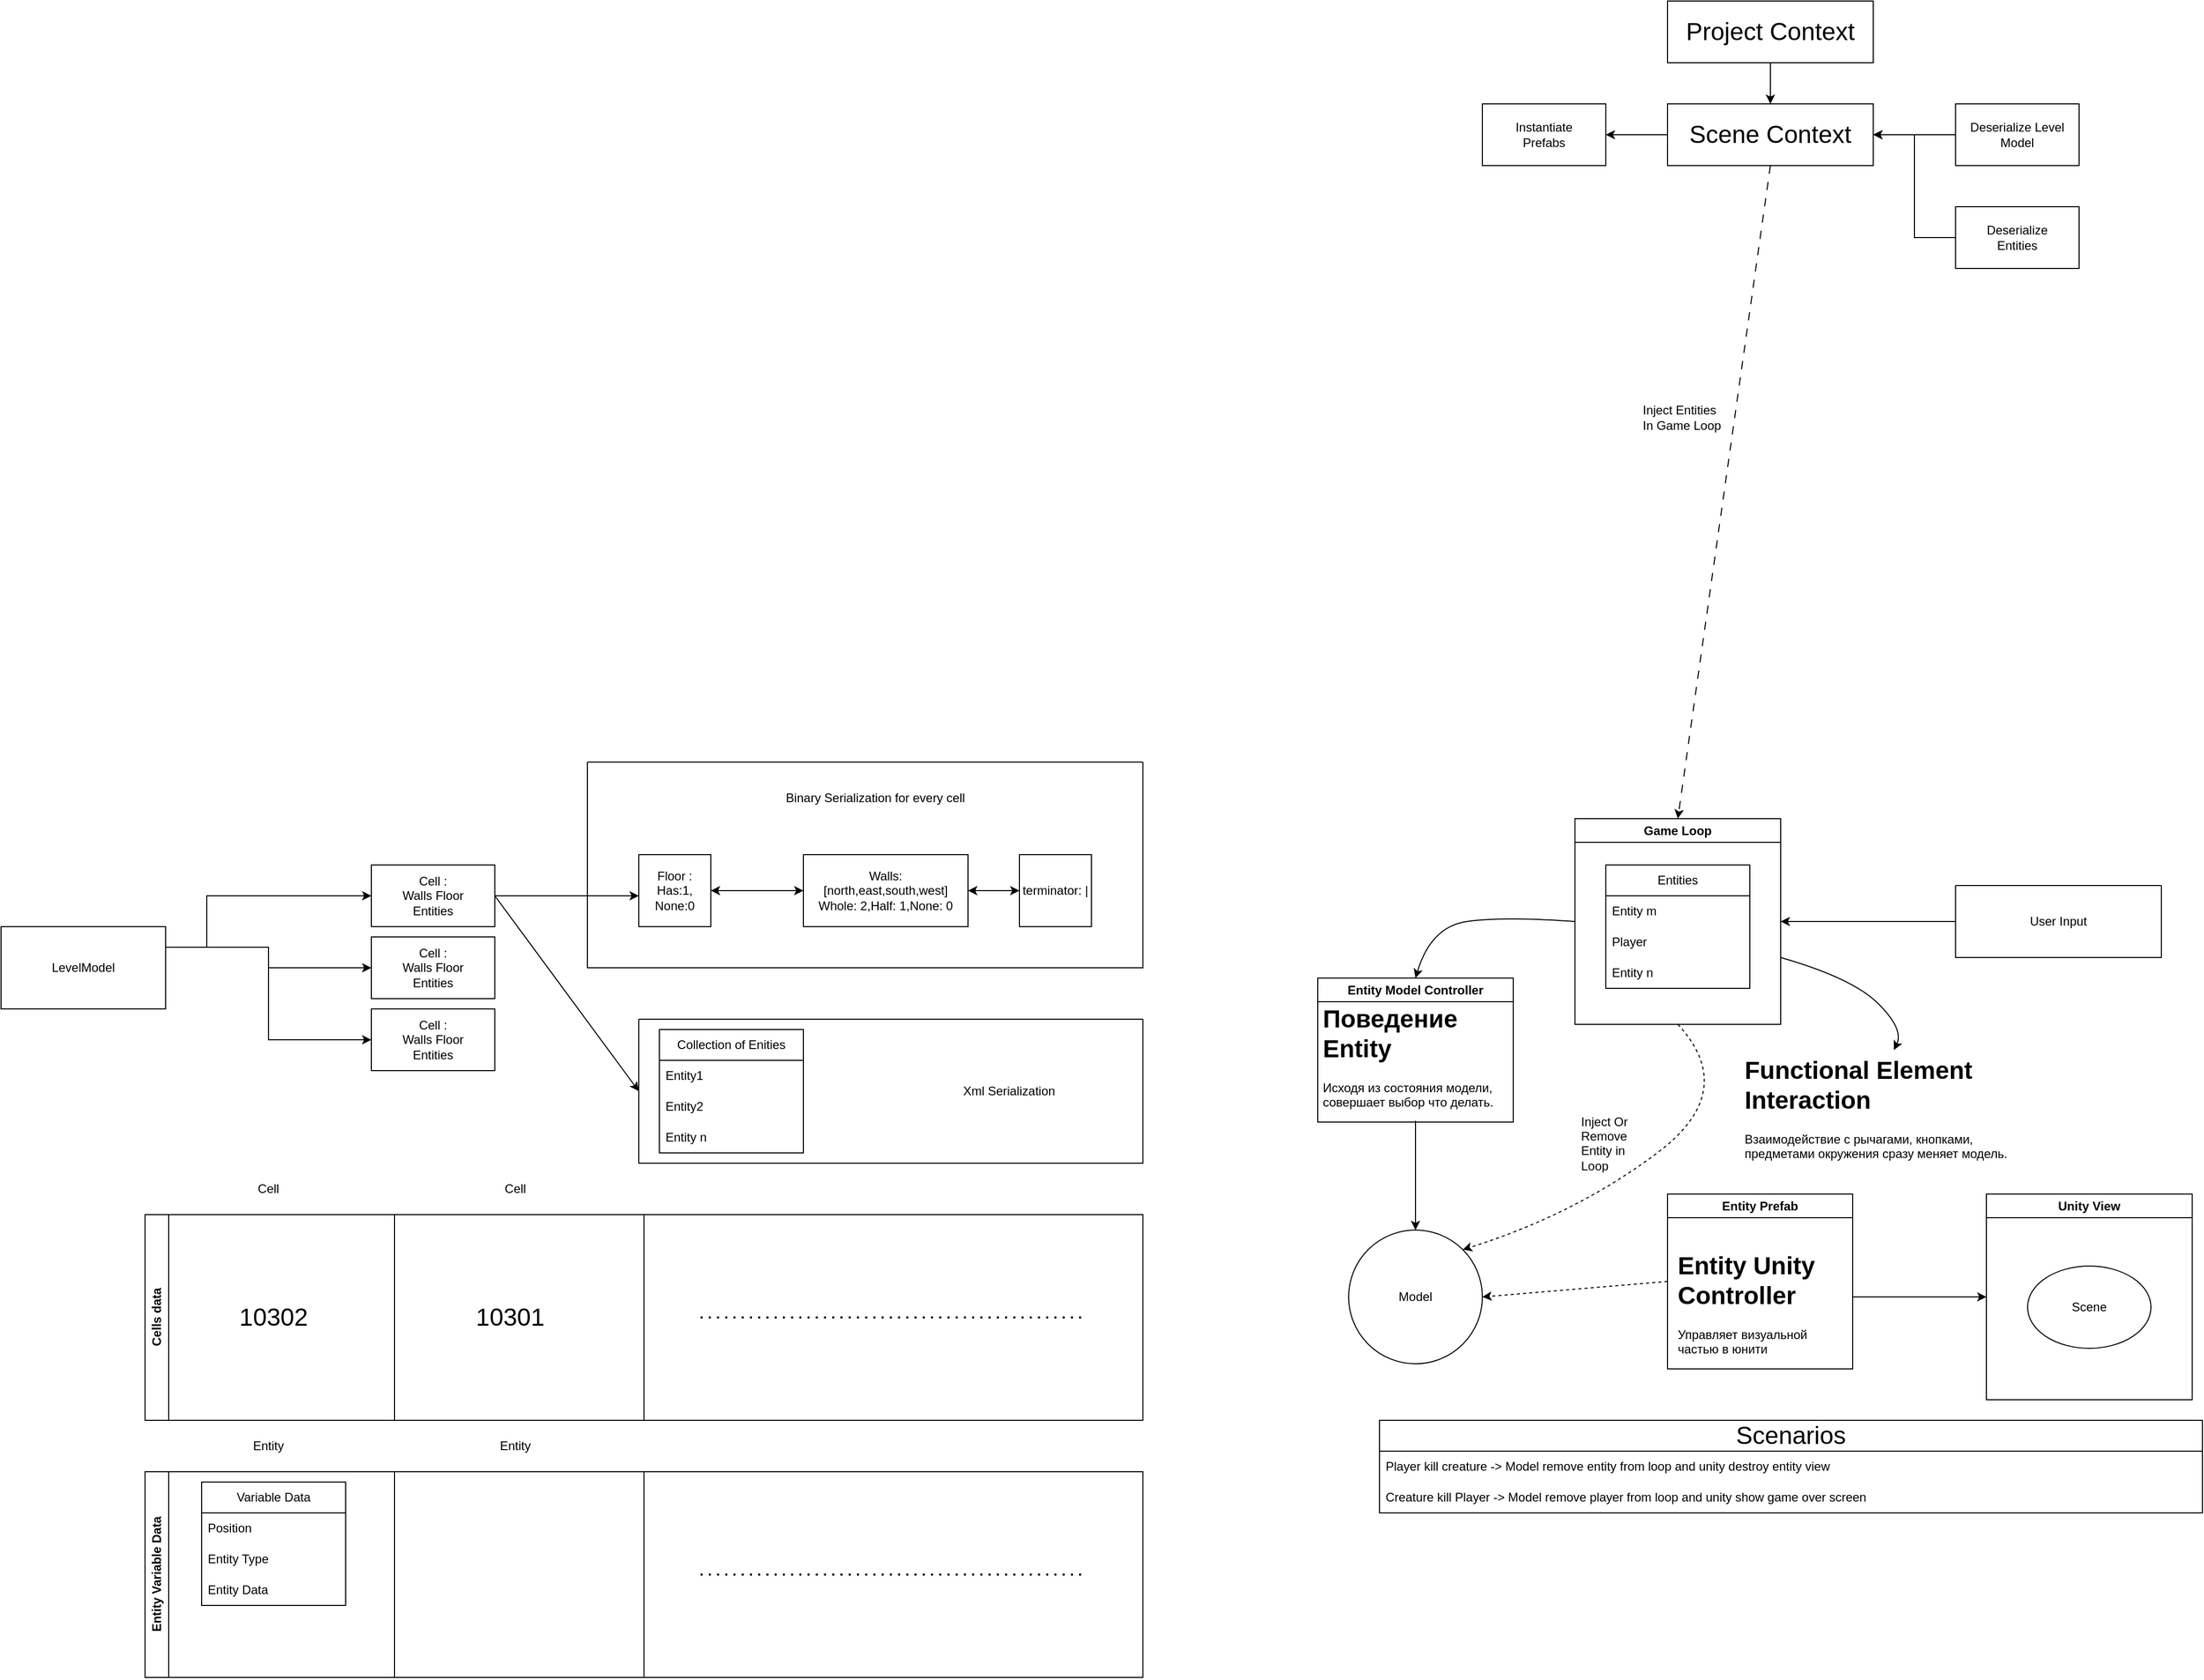 <mxfile version="21.6.1" type="device">
  <diagram name="Page-1" id="58cdce13-f638-feb5-8d6f-7d28b1aa9fa0">
    <mxGraphModel dx="1375" dy="1978" grid="1" gridSize="10" guides="1" tooltips="1" connect="1" arrows="1" fold="1" page="1" pageScale="1" pageWidth="1100" pageHeight="850" background="none" math="0" shadow="0">
      <root>
        <mxCell id="0" />
        <mxCell id="1" parent="0" />
        <mxCell id="DIWdCTv0tTlez8iICaOq-4" style="edgeStyle=orthogonalEdgeStyle;rounded=0;orthogonalLoop=1;jettySize=auto;html=1;exitX=1;exitY=0.25;exitDx=0;exitDy=0;" edge="1" parent="1" source="DIWdCTv0tTlez8iICaOq-1">
          <mxGeometry relative="1" as="geometry">
            <mxPoint x="380" y="50" as="targetPoint" />
            <Array as="points">
              <mxPoint x="220" y="100" />
              <mxPoint x="220" y="50" />
            </Array>
          </mxGeometry>
        </mxCell>
        <mxCell id="DIWdCTv0tTlez8iICaOq-12" style="edgeStyle=orthogonalEdgeStyle;rounded=0;orthogonalLoop=1;jettySize=auto;html=1;exitX=1;exitY=0.25;exitDx=0;exitDy=0;entryX=0;entryY=0.5;entryDx=0;entryDy=0;" edge="1" parent="1" source="DIWdCTv0tTlez8iICaOq-1" target="DIWdCTv0tTlez8iICaOq-7">
          <mxGeometry relative="1" as="geometry">
            <Array as="points">
              <mxPoint x="280" y="100" />
              <mxPoint x="280" y="120" />
            </Array>
          </mxGeometry>
        </mxCell>
        <mxCell id="DIWdCTv0tTlez8iICaOq-13" style="edgeStyle=orthogonalEdgeStyle;rounded=0;orthogonalLoop=1;jettySize=auto;html=1;exitX=1;exitY=0.25;exitDx=0;exitDy=0;entryX=0;entryY=0.5;entryDx=0;entryDy=0;" edge="1" parent="1" source="DIWdCTv0tTlez8iICaOq-1" target="DIWdCTv0tTlez8iICaOq-9">
          <mxGeometry relative="1" as="geometry" />
        </mxCell>
        <mxCell id="DIWdCTv0tTlez8iICaOq-1" value="" style="rounded=0;whiteSpace=wrap;html=1;" vertex="1" parent="1">
          <mxGeometry x="20" y="80" width="160" height="80" as="geometry" />
        </mxCell>
        <mxCell id="DIWdCTv0tTlez8iICaOq-2" value="LevelModel" style="text;html=1;strokeColor=none;fillColor=none;align=center;verticalAlign=middle;whiteSpace=wrap;rounded=0;" vertex="1" parent="1">
          <mxGeometry x="70" y="105" width="60" height="30" as="geometry" />
        </mxCell>
        <mxCell id="DIWdCTv0tTlez8iICaOq-14" style="edgeStyle=orthogonalEdgeStyle;rounded=0;orthogonalLoop=1;jettySize=auto;html=1;exitX=1;exitY=0.5;exitDx=0;exitDy=0;" edge="1" parent="1" source="DIWdCTv0tTlez8iICaOq-5">
          <mxGeometry relative="1" as="geometry">
            <mxPoint x="640" y="50" as="targetPoint" />
          </mxGeometry>
        </mxCell>
        <mxCell id="DIWdCTv0tTlez8iICaOq-5" value="" style="rounded=0;whiteSpace=wrap;html=1;" vertex="1" parent="1">
          <mxGeometry x="380" y="20" width="120" height="60" as="geometry" />
        </mxCell>
        <mxCell id="DIWdCTv0tTlez8iICaOq-6" value="Cell : &lt;br&gt;Walls Floor Entities" style="text;html=1;strokeColor=none;fillColor=none;align=center;verticalAlign=middle;whiteSpace=wrap;rounded=0;" vertex="1" parent="1">
          <mxGeometry x="395" y="35" width="90" height="30" as="geometry" />
        </mxCell>
        <mxCell id="DIWdCTv0tTlez8iICaOq-7" value="" style="rounded=0;whiteSpace=wrap;html=1;" vertex="1" parent="1">
          <mxGeometry x="380" y="90" width="120" height="60" as="geometry" />
        </mxCell>
        <mxCell id="DIWdCTv0tTlez8iICaOq-9" value="" style="rounded=0;whiteSpace=wrap;html=1;" vertex="1" parent="1">
          <mxGeometry x="380" y="160" width="120" height="60" as="geometry" />
        </mxCell>
        <mxCell id="DIWdCTv0tTlez8iICaOq-15" value="" style="whiteSpace=wrap;html=1;aspect=fixed;" vertex="1" parent="1">
          <mxGeometry x="640" y="10" width="70" height="70" as="geometry" />
        </mxCell>
        <mxCell id="DIWdCTv0tTlez8iICaOq-16" value="Floor : &lt;br&gt;Has:1,&lt;br&gt;None:0" style="text;html=1;strokeColor=none;fillColor=none;align=center;verticalAlign=middle;whiteSpace=wrap;rounded=0;" vertex="1" parent="1">
          <mxGeometry x="645" y="20" width="60" height="50" as="geometry" />
        </mxCell>
        <mxCell id="DIWdCTv0tTlez8iICaOq-17" value="Cell :&lt;br style=&quot;border-color: var(--border-color);&quot;&gt;Walls Floor Entities" style="text;html=1;strokeColor=none;fillColor=none;align=center;verticalAlign=middle;whiteSpace=wrap;rounded=0;" vertex="1" parent="1">
          <mxGeometry x="395" y="105" width="90" height="30" as="geometry" />
        </mxCell>
        <mxCell id="DIWdCTv0tTlez8iICaOq-18" value="Cell :&lt;br style=&quot;border-color: var(--border-color);&quot;&gt;Walls Floor Entities" style="text;html=1;strokeColor=none;fillColor=none;align=center;verticalAlign=middle;whiteSpace=wrap;rounded=0;" vertex="1" parent="1">
          <mxGeometry x="395" y="175" width="90" height="30" as="geometry" />
        </mxCell>
        <mxCell id="DIWdCTv0tTlez8iICaOq-19" value="" style="endArrow=classic;startArrow=classic;html=1;rounded=0;exitX=1;exitY=0.5;exitDx=0;exitDy=0;" edge="1" parent="1" source="DIWdCTv0tTlez8iICaOq-15">
          <mxGeometry width="50" height="50" relative="1" as="geometry">
            <mxPoint x="680" y="250" as="sourcePoint" />
            <mxPoint x="800" y="45" as="targetPoint" />
          </mxGeometry>
        </mxCell>
        <mxCell id="DIWdCTv0tTlez8iICaOq-21" value="" style="rounded=0;whiteSpace=wrap;html=1;" vertex="1" parent="1">
          <mxGeometry x="800" y="10" width="160" height="70" as="geometry" />
        </mxCell>
        <mxCell id="DIWdCTv0tTlez8iICaOq-22" value="Walls:&lt;br style=&quot;border-color: var(--border-color);&quot;&gt;[north,east,south,west]&lt;br&gt;Whole: 2,Half: 1,None: 0" style="text;html=1;strokeColor=none;fillColor=none;align=center;verticalAlign=middle;whiteSpace=wrap;rounded=0;" vertex="1" parent="1">
          <mxGeometry x="805" y="20" width="150" height="50" as="geometry" />
        </mxCell>
        <mxCell id="DIWdCTv0tTlez8iICaOq-23" value="" style="endArrow=classic;startArrow=classic;html=1;rounded=0;exitX=1;exitY=0.5;exitDx=0;exitDy=0;" edge="1" parent="1" source="DIWdCTv0tTlez8iICaOq-21">
          <mxGeometry width="50" height="50" relative="1" as="geometry">
            <mxPoint x="710" y="250" as="sourcePoint" />
            <mxPoint x="1010" y="45" as="targetPoint" />
          </mxGeometry>
        </mxCell>
        <mxCell id="DIWdCTv0tTlez8iICaOq-24" value="terminator: |" style="whiteSpace=wrap;html=1;aspect=fixed;" vertex="1" parent="1">
          <mxGeometry x="1010" y="10" width="70" height="70" as="geometry" />
        </mxCell>
        <mxCell id="DIWdCTv0tTlez8iICaOq-26" value="" style="endArrow=classic;html=1;rounded=0;exitX=1;exitY=0.5;exitDx=0;exitDy=0;" edge="1" parent="1" source="DIWdCTv0tTlez8iICaOq-5">
          <mxGeometry width="50" height="50" relative="1" as="geometry">
            <mxPoint x="670" y="260" as="sourcePoint" />
            <mxPoint x="640" y="240" as="targetPoint" />
          </mxGeometry>
        </mxCell>
        <mxCell id="DIWdCTv0tTlez8iICaOq-28" value="" style="swimlane;startSize=0;" vertex="1" parent="1">
          <mxGeometry x="590" y="-80" width="540" height="200" as="geometry">
            <mxRectangle x="590" y="-80" width="50" height="40" as="alternateBounds" />
          </mxGeometry>
        </mxCell>
        <mxCell id="DIWdCTv0tTlez8iICaOq-32" value="Binary Serialization for every cell" style="text;html=1;strokeColor=none;fillColor=none;align=center;verticalAlign=middle;whiteSpace=wrap;rounded=0;" vertex="1" parent="DIWdCTv0tTlez8iICaOq-28">
          <mxGeometry x="170" y="20" width="220" height="30" as="geometry" />
        </mxCell>
        <mxCell id="DIWdCTv0tTlez8iICaOq-34" value="" style="swimlane;startSize=0;" vertex="1" parent="1">
          <mxGeometry x="640" y="170" width="490" height="140" as="geometry" />
        </mxCell>
        <mxCell id="DIWdCTv0tTlez8iICaOq-36" value="Collection of Enities" style="swimlane;fontStyle=0;childLayout=stackLayout;horizontal=1;startSize=30;horizontalStack=0;resizeParent=1;resizeParentMax=0;resizeLast=0;collapsible=1;marginBottom=0;whiteSpace=wrap;html=1;" vertex="1" parent="DIWdCTv0tTlez8iICaOq-34">
          <mxGeometry x="20" y="10" width="140" height="120" as="geometry" />
        </mxCell>
        <mxCell id="DIWdCTv0tTlez8iICaOq-37" value="Entity1" style="text;strokeColor=none;fillColor=none;align=left;verticalAlign=middle;spacingLeft=4;spacingRight=4;overflow=hidden;points=[[0,0.5],[1,0.5]];portConstraint=eastwest;rotatable=0;whiteSpace=wrap;html=1;" vertex="1" parent="DIWdCTv0tTlez8iICaOq-36">
          <mxGeometry y="30" width="140" height="30" as="geometry" />
        </mxCell>
        <mxCell id="DIWdCTv0tTlez8iICaOq-38" value="Entity2" style="text;strokeColor=none;fillColor=none;align=left;verticalAlign=middle;spacingLeft=4;spacingRight=4;overflow=hidden;points=[[0,0.5],[1,0.5]];portConstraint=eastwest;rotatable=0;whiteSpace=wrap;html=1;" vertex="1" parent="DIWdCTv0tTlez8iICaOq-36">
          <mxGeometry y="60" width="140" height="30" as="geometry" />
        </mxCell>
        <mxCell id="DIWdCTv0tTlez8iICaOq-39" value="Entity n" style="text;strokeColor=none;fillColor=none;align=left;verticalAlign=middle;spacingLeft=4;spacingRight=4;overflow=hidden;points=[[0,0.5],[1,0.5]];portConstraint=eastwest;rotatable=0;whiteSpace=wrap;html=1;" vertex="1" parent="DIWdCTv0tTlez8iICaOq-36">
          <mxGeometry y="90" width="140" height="30" as="geometry" />
        </mxCell>
        <mxCell id="DIWdCTv0tTlez8iICaOq-40" value="Xml Serialization" style="text;html=1;strokeColor=none;fillColor=none;align=center;verticalAlign=middle;whiteSpace=wrap;rounded=0;" vertex="1" parent="DIWdCTv0tTlez8iICaOq-34">
          <mxGeometry x="290" y="20" width="140" height="100" as="geometry" />
        </mxCell>
        <mxCell id="DIWdCTv0tTlez8iICaOq-41" value="Cells data" style="swimlane;horizontal=0;whiteSpace=wrap;html=1;" vertex="1" parent="1">
          <mxGeometry x="160" y="360" width="970" height="200" as="geometry" />
        </mxCell>
        <mxCell id="DIWdCTv0tTlez8iICaOq-44" value="&lt;font style=&quot;font-size: 24px;&quot;&gt;10302&lt;/font&gt;" style="text;html=1;strokeColor=none;fillColor=none;align=center;verticalAlign=middle;whiteSpace=wrap;rounded=0;" vertex="1" parent="DIWdCTv0tTlez8iICaOq-41">
          <mxGeometry x="60" y="60" width="130" height="80" as="geometry" />
        </mxCell>
        <mxCell id="DIWdCTv0tTlez8iICaOq-47" value="&lt;font style=&quot;font-size: 24px;&quot;&gt;10301&lt;br&gt;&lt;/font&gt;" style="text;html=1;strokeColor=none;fillColor=none;align=center;verticalAlign=middle;whiteSpace=wrap;rounded=0;" vertex="1" parent="DIWdCTv0tTlez8iICaOq-41">
          <mxGeometry x="290" y="60" width="130" height="80" as="geometry" />
        </mxCell>
        <mxCell id="DIWdCTv0tTlez8iICaOq-42" value="" style="endArrow=none;html=1;rounded=0;exitX=0.25;exitY=1;exitDx=0;exitDy=0;entryX=0.25;entryY=0;entryDx=0;entryDy=0;" edge="1" parent="1" source="DIWdCTv0tTlez8iICaOq-41" target="DIWdCTv0tTlez8iICaOq-41">
          <mxGeometry width="50" height="50" relative="1" as="geometry">
            <mxPoint x="600" y="400" as="sourcePoint" />
            <mxPoint x="650" y="350" as="targetPoint" />
          </mxGeometry>
        </mxCell>
        <mxCell id="DIWdCTv0tTlez8iICaOq-43" value="Cell" style="text;html=1;strokeColor=none;fillColor=none;align=center;verticalAlign=middle;whiteSpace=wrap;rounded=0;" vertex="1" parent="1">
          <mxGeometry x="250" y="320" width="60" height="30" as="geometry" />
        </mxCell>
        <mxCell id="DIWdCTv0tTlez8iICaOq-45" value="" style="endArrow=none;html=1;rounded=0;exitX=0.5;exitY=1;exitDx=0;exitDy=0;entryX=0.5;entryY=0;entryDx=0;entryDy=0;" edge="1" parent="1" source="DIWdCTv0tTlez8iICaOq-41" target="DIWdCTv0tTlez8iICaOq-41">
          <mxGeometry width="50" height="50" relative="1" as="geometry">
            <mxPoint x="600" y="390" as="sourcePoint" />
            <mxPoint x="650" y="340" as="targetPoint" />
          </mxGeometry>
        </mxCell>
        <mxCell id="DIWdCTv0tTlez8iICaOq-46" value="Cell" style="text;html=1;strokeColor=none;fillColor=none;align=center;verticalAlign=middle;whiteSpace=wrap;rounded=0;" vertex="1" parent="1">
          <mxGeometry x="490" y="320" width="60" height="30" as="geometry" />
        </mxCell>
        <mxCell id="DIWdCTv0tTlez8iICaOq-48" value="" style="endArrow=none;dashed=1;html=1;dashPattern=1 3;strokeWidth=2;rounded=0;" edge="1" parent="1">
          <mxGeometry width="50" height="50" relative="1" as="geometry">
            <mxPoint x="700" y="460" as="sourcePoint" />
            <mxPoint x="1070" y="460" as="targetPoint" />
          </mxGeometry>
        </mxCell>
        <mxCell id="DIWdCTv0tTlez8iICaOq-49" value="Entity Variable Data" style="swimlane;horizontal=0;whiteSpace=wrap;html=1;" vertex="1" parent="1">
          <mxGeometry x="160" y="610" width="970" height="200" as="geometry" />
        </mxCell>
        <mxCell id="DIWdCTv0tTlez8iICaOq-57" value="Variable Data" style="swimlane;fontStyle=0;childLayout=stackLayout;horizontal=1;startSize=30;horizontalStack=0;resizeParent=1;resizeParentMax=0;resizeLast=0;collapsible=1;marginBottom=0;whiteSpace=wrap;html=1;" vertex="1" parent="DIWdCTv0tTlez8iICaOq-49">
          <mxGeometry x="55" y="10" width="140" height="120" as="geometry" />
        </mxCell>
        <mxCell id="DIWdCTv0tTlez8iICaOq-58" value="Position" style="text;strokeColor=none;fillColor=none;align=left;verticalAlign=middle;spacingLeft=4;spacingRight=4;overflow=hidden;points=[[0,0.5],[1,0.5]];portConstraint=eastwest;rotatable=0;whiteSpace=wrap;html=1;" vertex="1" parent="DIWdCTv0tTlez8iICaOq-57">
          <mxGeometry y="30" width="140" height="30" as="geometry" />
        </mxCell>
        <mxCell id="DIWdCTv0tTlez8iICaOq-59" value="Entity Type" style="text;strokeColor=none;fillColor=none;align=left;verticalAlign=middle;spacingLeft=4;spacingRight=4;overflow=hidden;points=[[0,0.5],[1,0.5]];portConstraint=eastwest;rotatable=0;whiteSpace=wrap;html=1;" vertex="1" parent="DIWdCTv0tTlez8iICaOq-57">
          <mxGeometry y="60" width="140" height="30" as="geometry" />
        </mxCell>
        <mxCell id="DIWdCTv0tTlez8iICaOq-60" value="Entity Data" style="text;strokeColor=none;fillColor=none;align=left;verticalAlign=middle;spacingLeft=4;spacingRight=4;overflow=hidden;points=[[0,0.5],[1,0.5]];portConstraint=eastwest;rotatable=0;whiteSpace=wrap;html=1;" vertex="1" parent="DIWdCTv0tTlez8iICaOq-57">
          <mxGeometry y="90" width="140" height="30" as="geometry" />
        </mxCell>
        <mxCell id="DIWdCTv0tTlez8iICaOq-52" value="" style="endArrow=none;html=1;rounded=0;exitX=0.25;exitY=1;exitDx=0;exitDy=0;entryX=0.25;entryY=0;entryDx=0;entryDy=0;" edge="1" source="DIWdCTv0tTlez8iICaOq-49" target="DIWdCTv0tTlez8iICaOq-49" parent="1">
          <mxGeometry width="50" height="50" relative="1" as="geometry">
            <mxPoint x="600" y="650" as="sourcePoint" />
            <mxPoint x="650" y="600" as="targetPoint" />
          </mxGeometry>
        </mxCell>
        <mxCell id="DIWdCTv0tTlez8iICaOq-53" value="Entity" style="text;html=1;strokeColor=none;fillColor=none;align=center;verticalAlign=middle;whiteSpace=wrap;rounded=0;" vertex="1" parent="1">
          <mxGeometry x="250" y="570" width="60" height="30" as="geometry" />
        </mxCell>
        <mxCell id="DIWdCTv0tTlez8iICaOq-54" value="" style="endArrow=none;html=1;rounded=0;exitX=0.5;exitY=1;exitDx=0;exitDy=0;entryX=0.5;entryY=0;entryDx=0;entryDy=0;" edge="1" source="DIWdCTv0tTlez8iICaOq-49" target="DIWdCTv0tTlez8iICaOq-49" parent="1">
          <mxGeometry width="50" height="50" relative="1" as="geometry">
            <mxPoint x="600" y="640" as="sourcePoint" />
            <mxPoint x="650" y="590" as="targetPoint" />
          </mxGeometry>
        </mxCell>
        <mxCell id="DIWdCTv0tTlez8iICaOq-55" value="Entity" style="text;html=1;strokeColor=none;fillColor=none;align=center;verticalAlign=middle;whiteSpace=wrap;rounded=0;" vertex="1" parent="1">
          <mxGeometry x="490" y="570" width="60" height="30" as="geometry" />
        </mxCell>
        <mxCell id="DIWdCTv0tTlez8iICaOq-56" value="" style="endArrow=none;dashed=1;html=1;dashPattern=1 3;strokeWidth=2;rounded=0;" edge="1" parent="1">
          <mxGeometry width="50" height="50" relative="1" as="geometry">
            <mxPoint x="700" y="710" as="sourcePoint" />
            <mxPoint x="1070" y="710" as="targetPoint" />
          </mxGeometry>
        </mxCell>
        <mxCell id="DIWdCTv0tTlez8iICaOq-62" value="" style="ellipse;whiteSpace=wrap;html=1;aspect=fixed;" vertex="1" parent="1">
          <mxGeometry x="1330" y="375" width="130" height="130" as="geometry" />
        </mxCell>
        <mxCell id="DIWdCTv0tTlez8iICaOq-63" value="Model" style="text;html=1;strokeColor=none;fillColor=none;align=center;verticalAlign=middle;whiteSpace=wrap;rounded=0;" vertex="1" parent="1">
          <mxGeometry x="1365" y="425" width="60" height="30" as="geometry" />
        </mxCell>
        <mxCell id="DIWdCTv0tTlez8iICaOq-67" value="Entity Prefab" style="swimlane;whiteSpace=wrap;html=1;" vertex="1" parent="1">
          <mxGeometry x="1640" y="340" width="180" height="170" as="geometry" />
        </mxCell>
        <mxCell id="DIWdCTv0tTlez8iICaOq-70" value="&lt;h1&gt;Entity Unity Controller&lt;/h1&gt;&lt;div&gt;Управляет визуальной частью в юнити&lt;/div&gt;" style="text;html=1;strokeColor=none;fillColor=none;spacing=5;spacingTop=-20;whiteSpace=wrap;overflow=hidden;rounded=0;" vertex="1" parent="DIWdCTv0tTlez8iICaOq-67">
          <mxGeometry x="5" y="50" width="165" height="120" as="geometry" />
        </mxCell>
        <mxCell id="DIWdCTv0tTlez8iICaOq-71" value="Game Loop" style="swimlane;whiteSpace=wrap;html=1;" vertex="1" parent="1">
          <mxGeometry x="1550" y="-25" width="200" height="200" as="geometry" />
        </mxCell>
        <mxCell id="DIWdCTv0tTlez8iICaOq-80" value="Entities" style="swimlane;fontStyle=0;childLayout=stackLayout;horizontal=1;startSize=30;horizontalStack=0;resizeParent=1;resizeParentMax=0;resizeLast=0;collapsible=1;marginBottom=0;whiteSpace=wrap;html=1;" vertex="1" parent="DIWdCTv0tTlez8iICaOq-71">
          <mxGeometry x="30" y="45" width="140" height="120" as="geometry" />
        </mxCell>
        <mxCell id="DIWdCTv0tTlez8iICaOq-81" value="Entity m" style="text;strokeColor=none;fillColor=none;align=left;verticalAlign=middle;spacingLeft=4;spacingRight=4;overflow=hidden;points=[[0,0.5],[1,0.5]];portConstraint=eastwest;rotatable=0;whiteSpace=wrap;html=1;" vertex="1" parent="DIWdCTv0tTlez8iICaOq-80">
          <mxGeometry y="30" width="140" height="30" as="geometry" />
        </mxCell>
        <mxCell id="DIWdCTv0tTlez8iICaOq-82" value="Player" style="text;strokeColor=none;fillColor=none;align=left;verticalAlign=middle;spacingLeft=4;spacingRight=4;overflow=hidden;points=[[0,0.5],[1,0.5]];portConstraint=eastwest;rotatable=0;whiteSpace=wrap;html=1;" vertex="1" parent="DIWdCTv0tTlez8iICaOq-80">
          <mxGeometry y="60" width="140" height="30" as="geometry" />
        </mxCell>
        <mxCell id="DIWdCTv0tTlez8iICaOq-83" value="Entity n" style="text;strokeColor=none;fillColor=none;align=left;verticalAlign=middle;spacingLeft=4;spacingRight=4;overflow=hidden;points=[[0,0.5],[1,0.5]];portConstraint=eastwest;rotatable=0;whiteSpace=wrap;html=1;" vertex="1" parent="DIWdCTv0tTlez8iICaOq-80">
          <mxGeometry y="90" width="140" height="30" as="geometry" />
        </mxCell>
        <mxCell id="DIWdCTv0tTlez8iICaOq-73" value="" style="curved=1;endArrow=classic;html=1;rounded=0;entryX=0.5;entryY=0;entryDx=0;entryDy=0;exitX=0.5;exitY=1;exitDx=0;exitDy=0;" edge="1" parent="1" source="DIWdCTv0tTlez8iICaOq-101" target="DIWdCTv0tTlez8iICaOq-62">
          <mxGeometry width="50" height="50" relative="1" as="geometry">
            <mxPoint x="1670" y="290" as="sourcePoint" />
            <mxPoint x="1720" y="240" as="targetPoint" />
            <Array as="points">
              <mxPoint x="1395" y="260" />
            </Array>
          </mxGeometry>
        </mxCell>
        <mxCell id="DIWdCTv0tTlez8iICaOq-74" value="Unity View" style="swimlane;whiteSpace=wrap;html=1;" vertex="1" parent="1">
          <mxGeometry x="1950" y="340" width="200" height="200" as="geometry" />
        </mxCell>
        <mxCell id="DIWdCTv0tTlez8iICaOq-87" value="" style="ellipse;whiteSpace=wrap;html=1;" vertex="1" parent="DIWdCTv0tTlez8iICaOq-74">
          <mxGeometry x="40" y="70" width="120" height="80" as="geometry" />
        </mxCell>
        <mxCell id="DIWdCTv0tTlez8iICaOq-88" value="Scene" style="text;html=1;strokeColor=none;fillColor=none;align=center;verticalAlign=middle;whiteSpace=wrap;rounded=0;" vertex="1" parent="DIWdCTv0tTlez8iICaOq-74">
          <mxGeometry x="70" y="95" width="60" height="30" as="geometry" />
        </mxCell>
        <mxCell id="DIWdCTv0tTlez8iICaOq-75" value="" style="endArrow=classic;html=1;rounded=0;entryX=0;entryY=0.5;entryDx=0;entryDy=0;" edge="1" parent="1" target="DIWdCTv0tTlez8iICaOq-74">
          <mxGeometry width="50" height="50" relative="1" as="geometry">
            <mxPoint x="1820" y="440" as="sourcePoint" />
            <mxPoint x="1720" y="240" as="targetPoint" />
          </mxGeometry>
        </mxCell>
        <mxCell id="DIWdCTv0tTlez8iICaOq-76" value="" style="swimlane;startSize=0;" vertex="1" parent="1">
          <mxGeometry x="1920" y="40" width="200" height="70" as="geometry" />
        </mxCell>
        <mxCell id="DIWdCTv0tTlez8iICaOq-79" value="User Input" style="text;html=1;strokeColor=none;fillColor=none;align=center;verticalAlign=middle;whiteSpace=wrap;rounded=0;" vertex="1" parent="DIWdCTv0tTlez8iICaOq-76">
          <mxGeometry x="70" y="20" width="60" height="30" as="geometry" />
        </mxCell>
        <mxCell id="DIWdCTv0tTlez8iICaOq-77" value="" style="endArrow=classic;html=1;rounded=0;exitX=0;exitY=0.5;exitDx=0;exitDy=0;entryX=1;entryY=0.5;entryDx=0;entryDy=0;" edge="1" parent="1" source="DIWdCTv0tTlez8iICaOq-76" target="DIWdCTv0tTlez8iICaOq-71">
          <mxGeometry width="50" height="50" relative="1" as="geometry">
            <mxPoint x="1850" y="170" as="sourcePoint" />
            <mxPoint x="1630" y="150" as="targetPoint" />
          </mxGeometry>
        </mxCell>
        <mxCell id="DIWdCTv0tTlez8iICaOq-84" value="" style="curved=1;endArrow=classic;html=1;rounded=0;exitX=0.5;exitY=1;exitDx=0;exitDy=0;labelBorderColor=none;entryX=1;entryY=0;entryDx=0;entryDy=0;dashed=1;" edge="1" parent="1" source="DIWdCTv0tTlez8iICaOq-71" target="DIWdCTv0tTlez8iICaOq-62">
          <mxGeometry width="50" height="50" relative="1" as="geometry">
            <mxPoint x="1680" y="170" as="sourcePoint" />
            <mxPoint x="1710" y="290" as="targetPoint" />
            <Array as="points">
              <mxPoint x="1710" y="240" />
              <mxPoint x="1550" y="360" />
            </Array>
          </mxGeometry>
        </mxCell>
        <mxCell id="DIWdCTv0tTlez8iICaOq-86" value="Inject Or Remove Entity in Loop" style="text;strokeColor=none;fillColor=none;align=left;verticalAlign=middle;spacingLeft=4;spacingRight=4;overflow=hidden;points=[[0,0.5],[1,0.5]];portConstraint=eastwest;rotatable=0;whiteSpace=wrap;html=1;" vertex="1" parent="1">
          <mxGeometry x="1550" y="260" width="80" height="60" as="geometry" />
        </mxCell>
        <mxCell id="DIWdCTv0tTlez8iICaOq-89" value="&lt;font style=&quot;font-size: 24px;&quot;&gt;Scenarios&lt;/font&gt;" style="swimlane;fontStyle=0;childLayout=stackLayout;horizontal=1;startSize=30;horizontalStack=0;resizeParent=1;resizeParentMax=0;resizeLast=0;collapsible=1;marginBottom=0;whiteSpace=wrap;html=1;" vertex="1" parent="1">
          <mxGeometry x="1360" y="560" width="800" height="90" as="geometry" />
        </mxCell>
        <mxCell id="DIWdCTv0tTlez8iICaOq-90" value="Player kill creature -&amp;gt; Model remove entity from loop and unity destroy entity view" style="text;strokeColor=none;fillColor=none;align=left;verticalAlign=middle;spacingLeft=4;spacingRight=4;overflow=hidden;points=[[0,0.5],[1,0.5]];portConstraint=eastwest;rotatable=0;whiteSpace=wrap;html=1;" vertex="1" parent="DIWdCTv0tTlez8iICaOq-89">
          <mxGeometry y="30" width="800" height="30" as="geometry" />
        </mxCell>
        <mxCell id="DIWdCTv0tTlez8iICaOq-91" value="Creature kill Player -&amp;gt; Model remove player from loop and unity show game over screen" style="text;strokeColor=none;fillColor=none;align=left;verticalAlign=middle;spacingLeft=4;spacingRight=4;overflow=hidden;points=[[0,0.5],[1,0.5]];portConstraint=eastwest;rotatable=0;whiteSpace=wrap;html=1;" vertex="1" parent="DIWdCTv0tTlez8iICaOq-89">
          <mxGeometry y="60" width="800" height="30" as="geometry" />
        </mxCell>
        <mxCell id="DIWdCTv0tTlez8iICaOq-94" value="" style="endArrow=classic;html=1;rounded=0;entryX=1;entryY=0.5;entryDx=0;entryDy=0;exitX=0;exitY=0.5;exitDx=0;exitDy=0;dashed=1;" edge="1" parent="1" source="DIWdCTv0tTlez8iICaOq-67" target="DIWdCTv0tTlez8iICaOq-62">
          <mxGeometry relative="1" as="geometry">
            <mxPoint x="1480" y="498.89" as="sourcePoint" />
            <mxPoint x="1580" y="498.89" as="targetPoint" />
          </mxGeometry>
        </mxCell>
        <mxCell id="DIWdCTv0tTlez8iICaOq-102" value="" style="curved=1;endArrow=classic;html=1;rounded=0;entryX=0.5;entryY=0;entryDx=0;entryDy=0;exitX=0;exitY=0.5;exitDx=0;exitDy=0;" edge="1" parent="1" source="DIWdCTv0tTlez8iICaOq-71" target="DIWdCTv0tTlez8iICaOq-101">
          <mxGeometry width="50" height="50" relative="1" as="geometry">
            <mxPoint x="1550" y="75" as="sourcePoint" />
            <mxPoint x="1395" y="375" as="targetPoint" />
            <Array as="points">
              <mxPoint x="1480" y="70" />
              <mxPoint x="1410" y="80" />
            </Array>
          </mxGeometry>
        </mxCell>
        <mxCell id="DIWdCTv0tTlez8iICaOq-101" value="Entity Model Controller" style="swimlane;whiteSpace=wrap;html=1;" vertex="1" parent="1">
          <mxGeometry x="1300" y="130" width="190" height="140" as="geometry" />
        </mxCell>
        <mxCell id="DIWdCTv0tTlez8iICaOq-104" value="&lt;h1&gt;Поведение Entity&lt;/h1&gt;&lt;div&gt;Исходя из состояния модели, совершает выбор что делать.&lt;/div&gt;" style="text;html=1;strokeColor=none;fillColor=none;spacing=5;spacingTop=-20;whiteSpace=wrap;overflow=hidden;rounded=0;" vertex="1" parent="DIWdCTv0tTlez8iICaOq-101">
          <mxGeometry y="20" width="190" height="120" as="geometry" />
        </mxCell>
        <mxCell id="DIWdCTv0tTlez8iICaOq-106" value="&lt;h1&gt;Functional Element Interaction&lt;/h1&gt;&lt;p&gt;Взаимодействие с рычагами, кнопками, предметами окружения сразу меняет модель.&lt;/p&gt;" style="text;html=1;strokeColor=none;fillColor=none;spacing=5;spacingTop=-20;whiteSpace=wrap;overflow=hidden;rounded=0;" vertex="1" parent="1">
          <mxGeometry x="1710" y="200" width="300" height="120" as="geometry" />
        </mxCell>
        <mxCell id="DIWdCTv0tTlez8iICaOq-107" value="" style="curved=1;endArrow=classic;html=1;rounded=0;exitX=0.5;exitY=0;exitDx=0;exitDy=0;entryX=0.5;entryY=0;entryDx=0;entryDy=0;" edge="1" parent="1" target="DIWdCTv0tTlez8iICaOq-106">
          <mxGeometry width="50" height="50" relative="1" as="geometry">
            <mxPoint x="1750" y="110" as="sourcePoint" />
            <mxPoint x="1820" y="180" as="targetPoint" />
            <Array as="points">
              <mxPoint x="1820" y="130" />
              <mxPoint x="1870" y="180" />
            </Array>
          </mxGeometry>
        </mxCell>
        <mxCell id="DIWdCTv0tTlez8iICaOq-109" value="" style="rounded=0;whiteSpace=wrap;html=1;" vertex="1" parent="1">
          <mxGeometry x="1640" y="-820" width="200" height="60" as="geometry" />
        </mxCell>
        <mxCell id="DIWdCTv0tTlez8iICaOq-108" value="Project Context" style="text;html=1;strokeColor=none;fillColor=none;align=center;verticalAlign=middle;whiteSpace=wrap;rounded=0;fontSize=24;" vertex="1" parent="1">
          <mxGeometry x="1640" y="-805" width="200" height="30" as="geometry" />
        </mxCell>
        <mxCell id="DIWdCTv0tTlez8iICaOq-110" value="" style="rounded=0;whiteSpace=wrap;html=1;" vertex="1" parent="1">
          <mxGeometry x="1640" y="-720" width="200" height="60" as="geometry" />
        </mxCell>
        <mxCell id="DIWdCTv0tTlez8iICaOq-111" value="&lt;font style=&quot;font-size: 24px;&quot;&gt;Scene Context&lt;/font&gt;" style="text;html=1;strokeColor=none;fillColor=none;align=center;verticalAlign=middle;whiteSpace=wrap;rounded=0;" vertex="1" parent="1">
          <mxGeometry x="1640" y="-705" width="200" height="30" as="geometry" />
        </mxCell>
        <mxCell id="DIWdCTv0tTlez8iICaOq-112" value="" style="endArrow=classic;html=1;rounded=0;exitX=0.5;exitY=1;exitDx=0;exitDy=0;" edge="1" parent="1" source="DIWdCTv0tTlez8iICaOq-109">
          <mxGeometry width="50" height="50" relative="1" as="geometry">
            <mxPoint x="1690" y="-450" as="sourcePoint" />
            <mxPoint x="1740" y="-720" as="targetPoint" />
          </mxGeometry>
        </mxCell>
        <mxCell id="DIWdCTv0tTlez8iICaOq-113" value="" style="endArrow=classic;html=1;rounded=0;entryX=1;entryY=0.5;entryDx=0;entryDy=0;" edge="1" parent="1" target="DIWdCTv0tTlez8iICaOq-111">
          <mxGeometry width="50" height="50" relative="1" as="geometry">
            <mxPoint x="1920" y="-690" as="sourcePoint" />
            <mxPoint x="1710" y="-440" as="targetPoint" />
          </mxGeometry>
        </mxCell>
        <mxCell id="DIWdCTv0tTlez8iICaOq-115" value="" style="rounded=0;whiteSpace=wrap;html=1;" vertex="1" parent="1">
          <mxGeometry x="1920" y="-720" width="120" height="60" as="geometry" />
        </mxCell>
        <mxCell id="DIWdCTv0tTlez8iICaOq-116" value="Deserialize Level Model" style="text;html=1;strokeColor=none;fillColor=none;align=center;verticalAlign=middle;whiteSpace=wrap;rounded=0;" vertex="1" parent="1">
          <mxGeometry x="1930" y="-705" width="100" height="30" as="geometry" />
        </mxCell>
        <mxCell id="DIWdCTv0tTlez8iICaOq-120" style="edgeStyle=orthogonalEdgeStyle;rounded=0;orthogonalLoop=1;jettySize=auto;html=1;exitX=0;exitY=0.5;exitDx=0;exitDy=0;entryX=1;entryY=0.5;entryDx=0;entryDy=0;" edge="1" parent="1" source="DIWdCTv0tTlez8iICaOq-117" target="DIWdCTv0tTlez8iICaOq-111">
          <mxGeometry relative="1" as="geometry">
            <mxPoint x="1880" y="-590.5" as="targetPoint" />
          </mxGeometry>
        </mxCell>
        <mxCell id="DIWdCTv0tTlez8iICaOq-117" value="" style="rounded=0;whiteSpace=wrap;html=1;" vertex="1" parent="1">
          <mxGeometry x="1920" y="-620" width="120" height="60" as="geometry" />
        </mxCell>
        <mxCell id="DIWdCTv0tTlez8iICaOq-118" value="Deserialize Entities" style="text;html=1;strokeColor=none;fillColor=none;align=center;verticalAlign=middle;whiteSpace=wrap;rounded=0;" vertex="1" parent="1">
          <mxGeometry x="1950" y="-605" width="60" height="30" as="geometry" />
        </mxCell>
        <mxCell id="DIWdCTv0tTlez8iICaOq-122" value="" style="endArrow=classic;html=1;rounded=0;exitX=0.5;exitY=1;exitDx=0;exitDy=0;entryX=0.5;entryY=0;entryDx=0;entryDy=0;dashed=1;dashPattern=8 8;" edge="1" parent="1" source="DIWdCTv0tTlez8iICaOq-110" target="DIWdCTv0tTlez8iICaOq-71">
          <mxGeometry width="50" height="50" relative="1" as="geometry">
            <mxPoint x="1760" y="-410" as="sourcePoint" />
            <mxPoint x="1810" y="-460" as="targetPoint" />
          </mxGeometry>
        </mxCell>
        <mxCell id="DIWdCTv0tTlez8iICaOq-123" value="Inject Entities In Game Loop" style="text;strokeColor=none;fillColor=none;align=left;verticalAlign=middle;spacingLeft=4;spacingRight=4;overflow=hidden;points=[[0,0.5],[1,0.5]];portConstraint=eastwest;rotatable=0;whiteSpace=wrap;html=1;" vertex="1" parent="1">
          <mxGeometry x="1610" y="-440" width="90" height="50" as="geometry" />
        </mxCell>
        <mxCell id="DIWdCTv0tTlez8iICaOq-124" value="" style="endArrow=classic;html=1;rounded=0;exitX=0;exitY=0.5;exitDx=0;exitDy=0;" edge="1" parent="1" source="DIWdCTv0tTlez8iICaOq-110">
          <mxGeometry width="50" height="50" relative="1" as="geometry">
            <mxPoint x="1650" y="-400" as="sourcePoint" />
            <mxPoint x="1580" y="-690" as="targetPoint" />
          </mxGeometry>
        </mxCell>
        <mxCell id="DIWdCTv0tTlez8iICaOq-125" value="" style="rounded=0;whiteSpace=wrap;html=1;" vertex="1" parent="1">
          <mxGeometry x="1460" y="-720" width="120" height="60" as="geometry" />
        </mxCell>
        <mxCell id="DIWdCTv0tTlez8iICaOq-126" value="Instantiate Prefabs" style="text;html=1;strokeColor=none;fillColor=none;align=center;verticalAlign=middle;whiteSpace=wrap;rounded=0;" vertex="1" parent="1">
          <mxGeometry x="1480" y="-705" width="80" height="30" as="geometry" />
        </mxCell>
      </root>
    </mxGraphModel>
  </diagram>
</mxfile>
